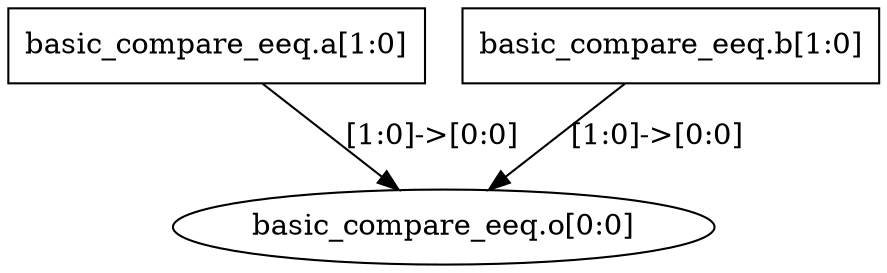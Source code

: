 digraph G {
	"basic_compare_eeq.a" -> "basic_compare_eeq.o"[label="[1:0]->[0:0]"];
	"basic_compare_eeq.b" -> "basic_compare_eeq.o"[label="[1:0]->[0:0]"];
	"basic_compare_eeq.a" [shape=rectangle, label="basic_compare_eeq.a[1:0]"];
	"basic_compare_eeq.b" [shape=rectangle, label="basic_compare_eeq.b[1:0]"];
	"basic_compare_eeq.o" [shape=ellipse, label="basic_compare_eeq.o[0:0]"];
}
